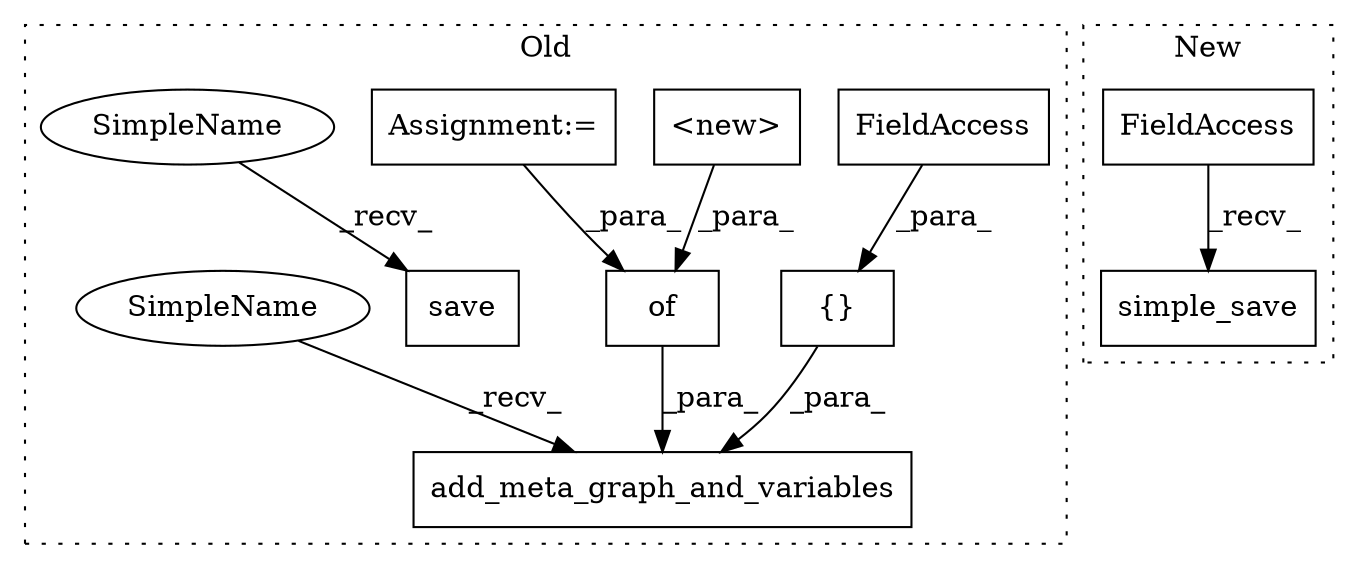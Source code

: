 digraph G {
subgraph cluster0 {
1 [label="of" a="32" s="28328,28423" l="3,1" shape="box"];
3 [label="add_meta_graph_and_variables" a="32" s="28234,28439" l="29,1" shape="box"];
5 [label="save" a="32" s="28456" l="6" shape="box"];
6 [label="{}" a="4" s="28277,28322" l="1,1" shape="box"];
7 [label="FieldAccess" a="22" s="28278" l="44" shape="box"];
8 [label="<new>" a="14" s="28331" l="82" shape="box"];
9 [label="Assignment:=" a="7" s="27906" l="1" shape="box"];
10 [label="SimpleName" a="42" s="28448" l="7" shape="ellipse"];
11 [label="SimpleName" a="42" s="28226" l="7" shape="ellipse"];
label = "Old";
style="dotted";
}
subgraph cluster1 {
2 [label="simple_save" a="32" s="27528,27716" l="12,1" shape="box"];
4 [label="FieldAccess" a="22" s="27505" l="22" shape="box"];
label = "New";
style="dotted";
}
1 -> 3 [label="_para_"];
4 -> 2 [label="_recv_"];
6 -> 3 [label="_para_"];
7 -> 6 [label="_para_"];
8 -> 1 [label="_para_"];
9 -> 1 [label="_para_"];
10 -> 5 [label="_recv_"];
11 -> 3 [label="_recv_"];
}